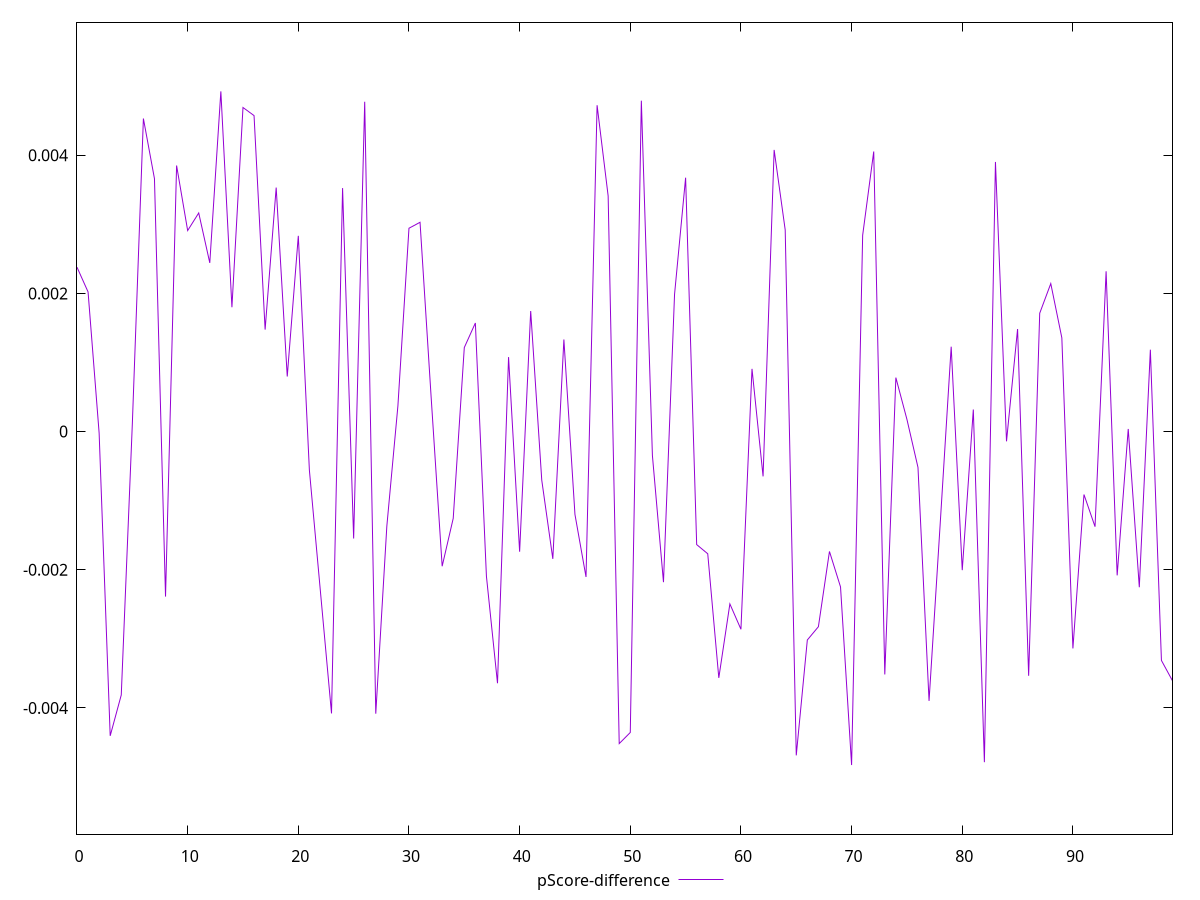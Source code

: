 reset

$pScoreDifference <<EOF
0 0.0023786352142088907
1 0.0020208359243609753
2 -0.00002181035163284495
3 -0.0044028857069547955
4 -0.0038117688203147537
5 0.00011028868479978637
6 0.004530263765860076
7 0.003660049724571235
8 -0.0023875577374657952
9 0.0038501737219157617
10 0.0029091123914632977
11 0.0031637265369219847
12 0.0024411975849267797
13 0.004922999817336127
14 0.001799270026505373
15 0.004689997697271409
16 0.004572525409279771
17 0.001475791198888965
18 0.0035309038319684682
19 0.0007974489198840917
20 0.0028329045347023074
21 -0.0005576524382610026
22 -0.0023182377371694374
23 -0.004078490213777375
24 0.0035237476845780824
25 -0.00154716775307151
26 0.00477299567414069
27 -0.004082440747641858
28 -0.0013683281864815822
29 0.0003720810936621022
30 0.002942853165561199
31 0.0030288155229174496
32 0.0005062238288869869
33 -0.0019488280324592155
34 -0.0012553768465781712
35 0.001216082430125498
36 0.001571302827808485
37 -0.0020938551478992817
38 -0.003641867672064758
39 0.0010779210131497408
40 -0.0017385766076397635
41 0.001744889291984686
42 -0.0007027501331802188
43 -0.0018420915107089098
44 0.0013325758890987416
45 -0.0011989568005076334
46 -0.002103875684154488
47 0.004722846392192004
48 0.003409115210865621
49 -0.004515181198541107
50 -0.004354301143746242
51 0.00478886447806004
52 -0.0003468607006809066
53 -0.00217896906340731
54 0.0019857499479845053
55 0.0036741834108560134
56 -0.0016357303679375157
57 -0.0017683795690552895
58 -0.003564047735625242
59 -0.0024938628996757917
60 -0.0028608393585753955
61 0.0009076371562415364
62 -0.0006484894924497775
63 0.004076273684377685
64 0.0029186067135487104
65 -0.004685495921294525
66 -0.003015833616977437
67 -0.002823719893305321
68 -0.0017346769566458642
69 -0.0022478905968221774
70 -0.0048254941638905535
71 0.0028411672088303197
72 0.00405322616309689
73 -0.0035147323818267573
74 0.0007810654463887845
75 0.00017690748087551
76 -0.0005186852851633006
77 -0.0038977913430232602
78 -0.0013529788337102167
79 0.001228401345713448
80 -0.0020051379207064457
81 0.0003191557436588166
82 -0.004784297109429181
83 0.0039020880699196514
84 -0.00014107227506598985
85 0.0014840857868114732
86 -0.0035338426805643364
87 0.0017125465200265033
88 0.0021417651353835554
89 0.0013562237189577164
90 -0.003138275497384213
91 -0.0009110027527592379
92 -0.001376126147573431
93 0.0023198114833827277
94 -0.0020808357201378413
95 0.00003819071781396843
96 -0.0022521990483259646
97 0.0011846862534534708
98 -0.0033118424026052917
99 -0.003606676959194921
EOF

set key outside below
set xrange [0:99]
set yrange [-0.0058254941638905535:0.005922999817336127]
set trange [-0.0058254941638905535:0.005922999817336127]
set terminal svg size 640, 500 enhanced background rgb 'white'
set output "report_00015_2021-02-09T16-11-33.973Z/speed-index/samples/pages+cached+noadtech/pScore-difference/values.svg"

plot $pScoreDifference title "pScore-difference" with line

reset
